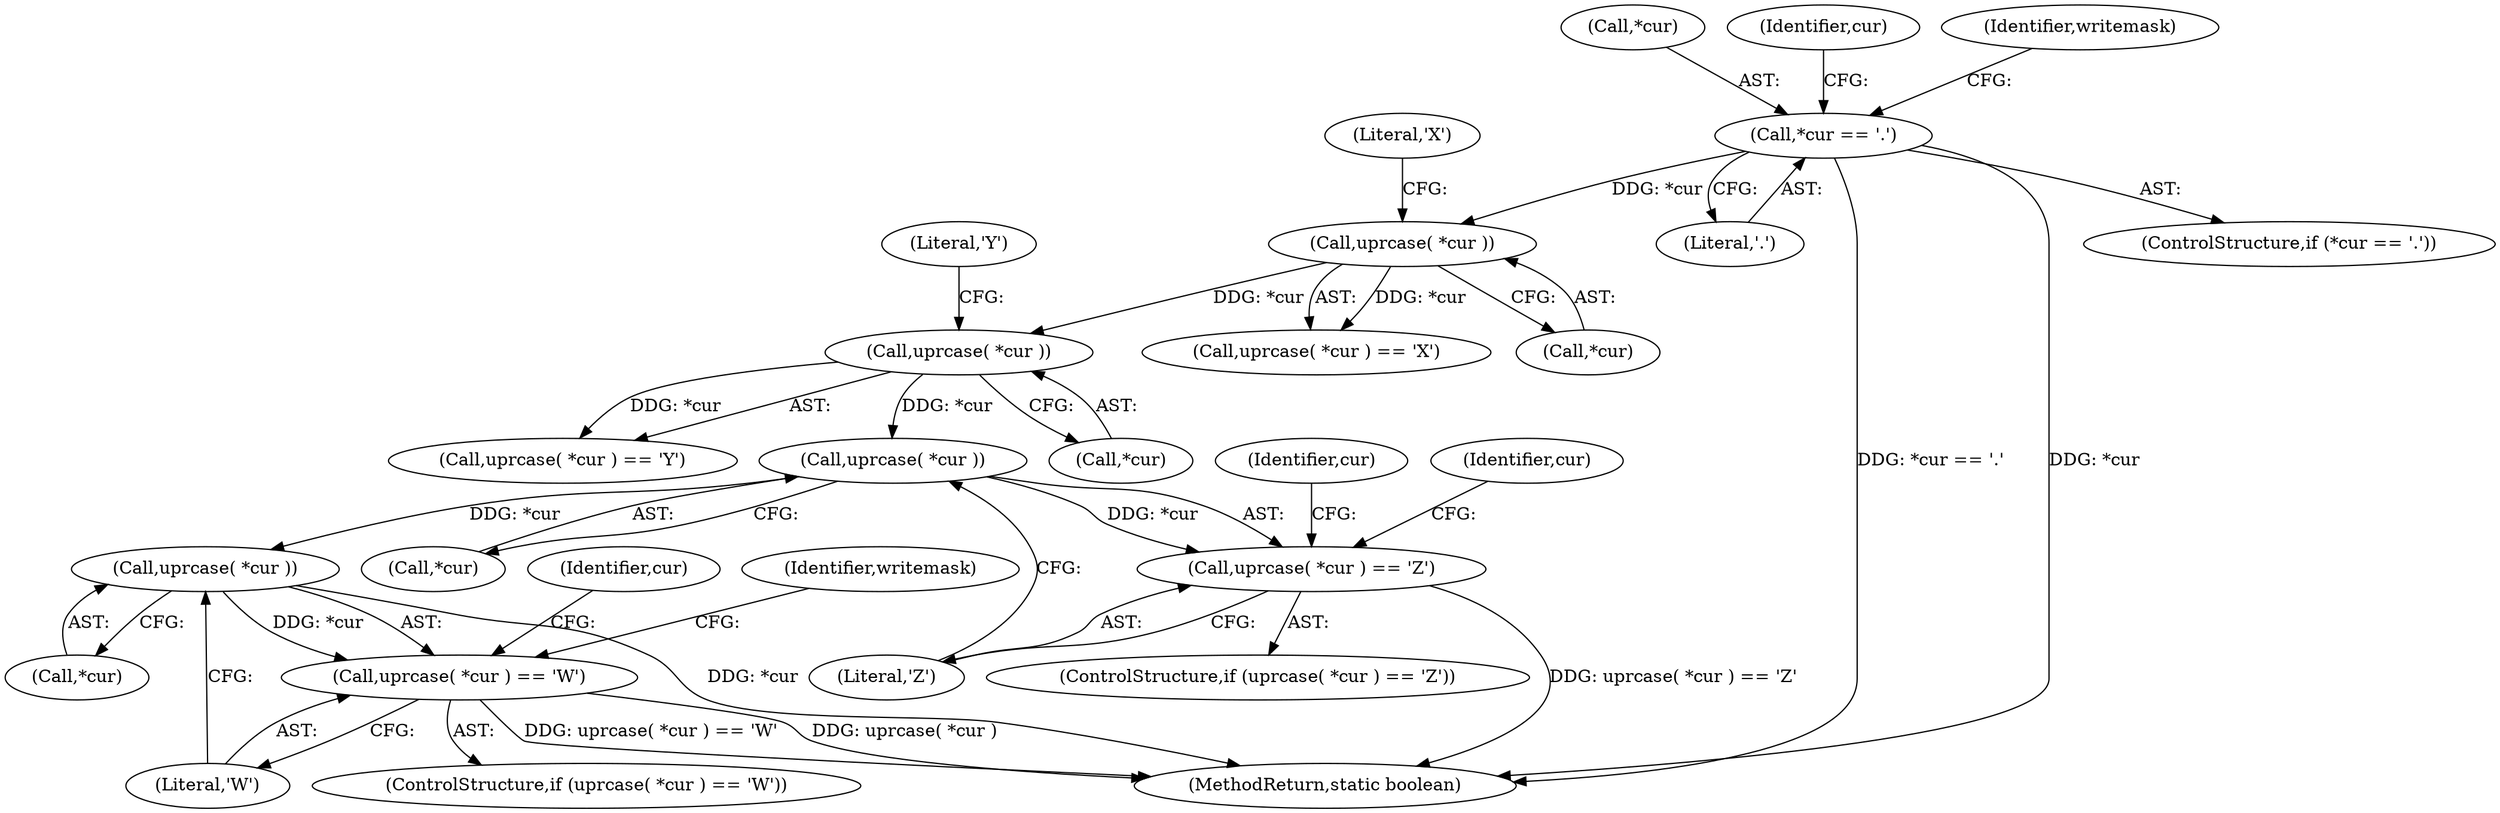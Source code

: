 digraph "0_virglrenderer_e534b51ca3c3cd25f3990589932a9ed711c59b27@pointer" {
"1000668" [label="(Call,uprcase( *cur ))"];
"1000655" [label="(Call,uprcase( *cur ))"];
"1000642" [label="(Call,uprcase( *cur ))"];
"1000626" [label="(Call,*cur == '.')"];
"1000667" [label="(Call,uprcase( *cur ) == 'Z')"];
"1000681" [label="(Call,uprcase( *cur ))"];
"1000680" [label="(Call,uprcase( *cur ) == 'W')"];
"1000679" [label="(ControlStructure,if (uprcase( *cur ) == 'W'))"];
"1000681" [label="(Call,uprcase( *cur ))"];
"1000629" [label="(Literal,'.')"];
"1000669" [label="(Call,*cur)"];
"1000682" [label="(Call,*cur)"];
"1000668" [label="(Call,uprcase( *cur ))"];
"1000671" [label="(Literal,'Z')"];
"1000645" [label="(Literal,'X')"];
"1000626" [label="(Call,*cur == '.')"];
"1000641" [label="(Call,uprcase( *cur ) == 'X')"];
"1000627" [label="(Call,*cur)"];
"1004155" [label="(MethodReturn,static boolean)"];
"1000642" [label="(Call,uprcase( *cur ))"];
"1000632" [label="(Identifier,cur)"];
"1000625" [label="(ControlStructure,if (*cur == '.'))"];
"1000712" [label="(Identifier,writemask)"];
"1000695" [label="(Identifier,writemask)"];
"1000687" [label="(Identifier,cur)"];
"1000666" [label="(ControlStructure,if (uprcase( *cur ) == 'Z'))"];
"1000680" [label="(Call,uprcase( *cur ) == 'W')"];
"1000674" [label="(Identifier,cur)"];
"1000658" [label="(Literal,'Y')"];
"1000654" [label="(Call,uprcase( *cur ) == 'Y')"];
"1000667" [label="(Call,uprcase( *cur ) == 'Z')"];
"1000656" [label="(Call,*cur)"];
"1000683" [label="(Identifier,cur)"];
"1000643" [label="(Call,*cur)"];
"1000684" [label="(Literal,'W')"];
"1000655" [label="(Call,uprcase( *cur ))"];
"1000668" -> "1000667"  [label="AST: "];
"1000668" -> "1000669"  [label="CFG: "];
"1000669" -> "1000668"  [label="AST: "];
"1000671" -> "1000668"  [label="CFG: "];
"1000668" -> "1000667"  [label="DDG: *cur"];
"1000655" -> "1000668"  [label="DDG: *cur"];
"1000668" -> "1000681"  [label="DDG: *cur"];
"1000655" -> "1000654"  [label="AST: "];
"1000655" -> "1000656"  [label="CFG: "];
"1000656" -> "1000655"  [label="AST: "];
"1000658" -> "1000655"  [label="CFG: "];
"1000655" -> "1000654"  [label="DDG: *cur"];
"1000642" -> "1000655"  [label="DDG: *cur"];
"1000642" -> "1000641"  [label="AST: "];
"1000642" -> "1000643"  [label="CFG: "];
"1000643" -> "1000642"  [label="AST: "];
"1000645" -> "1000642"  [label="CFG: "];
"1000642" -> "1000641"  [label="DDG: *cur"];
"1000626" -> "1000642"  [label="DDG: *cur"];
"1000626" -> "1000625"  [label="AST: "];
"1000626" -> "1000629"  [label="CFG: "];
"1000627" -> "1000626"  [label="AST: "];
"1000629" -> "1000626"  [label="AST: "];
"1000632" -> "1000626"  [label="CFG: "];
"1000712" -> "1000626"  [label="CFG: "];
"1000626" -> "1004155"  [label="DDG: *cur == '.'"];
"1000626" -> "1004155"  [label="DDG: *cur"];
"1000667" -> "1000666"  [label="AST: "];
"1000667" -> "1000671"  [label="CFG: "];
"1000671" -> "1000667"  [label="AST: "];
"1000674" -> "1000667"  [label="CFG: "];
"1000683" -> "1000667"  [label="CFG: "];
"1000667" -> "1004155"  [label="DDG: uprcase( *cur ) == 'Z'"];
"1000681" -> "1000680"  [label="AST: "];
"1000681" -> "1000682"  [label="CFG: "];
"1000682" -> "1000681"  [label="AST: "];
"1000684" -> "1000681"  [label="CFG: "];
"1000681" -> "1004155"  [label="DDG: *cur"];
"1000681" -> "1000680"  [label="DDG: *cur"];
"1000680" -> "1000679"  [label="AST: "];
"1000680" -> "1000684"  [label="CFG: "];
"1000684" -> "1000680"  [label="AST: "];
"1000687" -> "1000680"  [label="CFG: "];
"1000695" -> "1000680"  [label="CFG: "];
"1000680" -> "1004155"  [label="DDG: uprcase( *cur )"];
"1000680" -> "1004155"  [label="DDG: uprcase( *cur ) == 'W'"];
}

